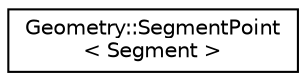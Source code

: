 digraph "Graphical Class Hierarchy"
{
 // LATEX_PDF_SIZE
  edge [fontname="Helvetica",fontsize="10",labelfontname="Helvetica",labelfontsize="10"];
  node [fontname="Helvetica",fontsize="10",shape=record];
  rankdir="LR";
  Node0 [label="Geometry::SegmentPoint\l\< Segment \>",height=0.2,width=0.4,color="black", fillcolor="white", style="filled",URL="$structGeometry_1_1SegmentPoint.html",tooltip=" "];
}
